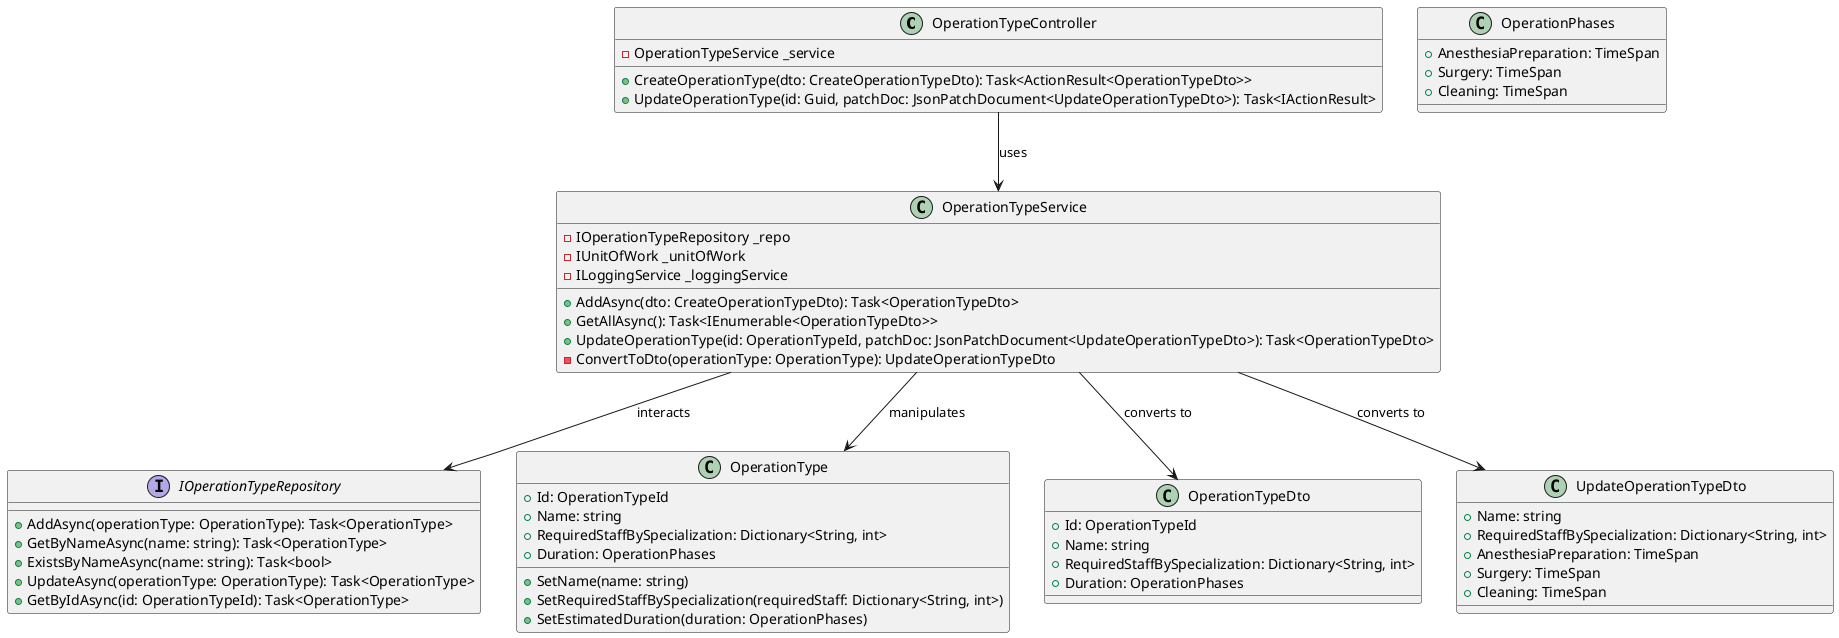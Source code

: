 @startuml

class OperationTypeController {
    - OperationTypeService _service
    + CreateOperationType(dto: CreateOperationTypeDto): Task<ActionResult<OperationTypeDto>>
    + UpdateOperationType(id: Guid, patchDoc: JsonPatchDocument<UpdateOperationTypeDto>): Task<IActionResult>
}

class OperationTypeService {
    - IOperationTypeRepository _repo
    - IUnitOfWork _unitOfWork
    - ILoggingService _loggingService
    + AddAsync(dto: CreateOperationTypeDto): Task<OperationTypeDto>
    + GetAllAsync(): Task<IEnumerable<OperationTypeDto>>
    + UpdateOperationType(id: OperationTypeId, patchDoc: JsonPatchDocument<UpdateOperationTypeDto>): Task<OperationTypeDto>
    - ConvertToDto(operationType: OperationType): UpdateOperationTypeDto
}

interface IOperationTypeRepository {
    + AddAsync(operationType: OperationType): Task<OperationType>
    + GetByNameAsync(name: string): Task<OperationType>
    + ExistsByNameAsync(name: string): Task<bool>
    + UpdateAsync(operationType: OperationType): Task<OperationType>
    + GetByIdAsync(id: OperationTypeId): Task<OperationType>
}

class OperationType {
    + Id: OperationTypeId
    + Name: string
    + RequiredStaffBySpecialization: Dictionary<String, int>
    + Duration: OperationPhases
    + SetName(name: string)
    + SetRequiredStaffBySpecialization(requiredStaff: Dictionary<String, int>)
    + SetEstimatedDuration(duration: OperationPhases)
}

class OperationTypeDto {
    + Id: OperationTypeId
    + Name: string
    + RequiredStaffBySpecialization: Dictionary<String, int>
    + Duration: OperationPhases
}

class UpdateOperationTypeDto {
    + Name: string
    + RequiredStaffBySpecialization: Dictionary<String, int>
    + AnesthesiaPreparation: TimeSpan
    + Surgery: TimeSpan
    + Cleaning: TimeSpan
}

class OperationPhases {
    + AnesthesiaPreparation: TimeSpan
    + Surgery: TimeSpan
    + Cleaning: TimeSpan
}

OperationTypeController --> OperationTypeService : uses
OperationTypeService --> IOperationTypeRepository : interacts
OperationTypeService --> OperationType : manipulates
OperationTypeService --> OperationTypeDto : converts to
OperationTypeService --> UpdateOperationTypeDto : converts to

@enduml
